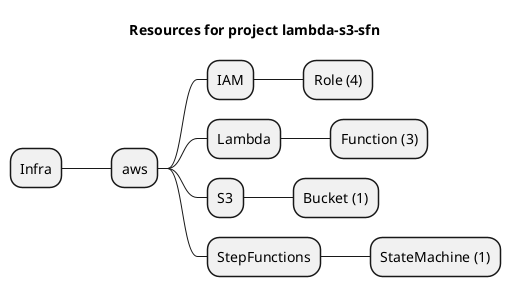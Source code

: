 @startmindmap
title Resources for project lambda-s3-sfn
skinparam monochrome true
+ Infra
++ aws
+++ IAM
++++ Role (4)
+++ Lambda
++++ Function (3)
+++ S3
++++ Bucket (1)
+++ StepFunctions
++++ StateMachine (1)
@endmindmap